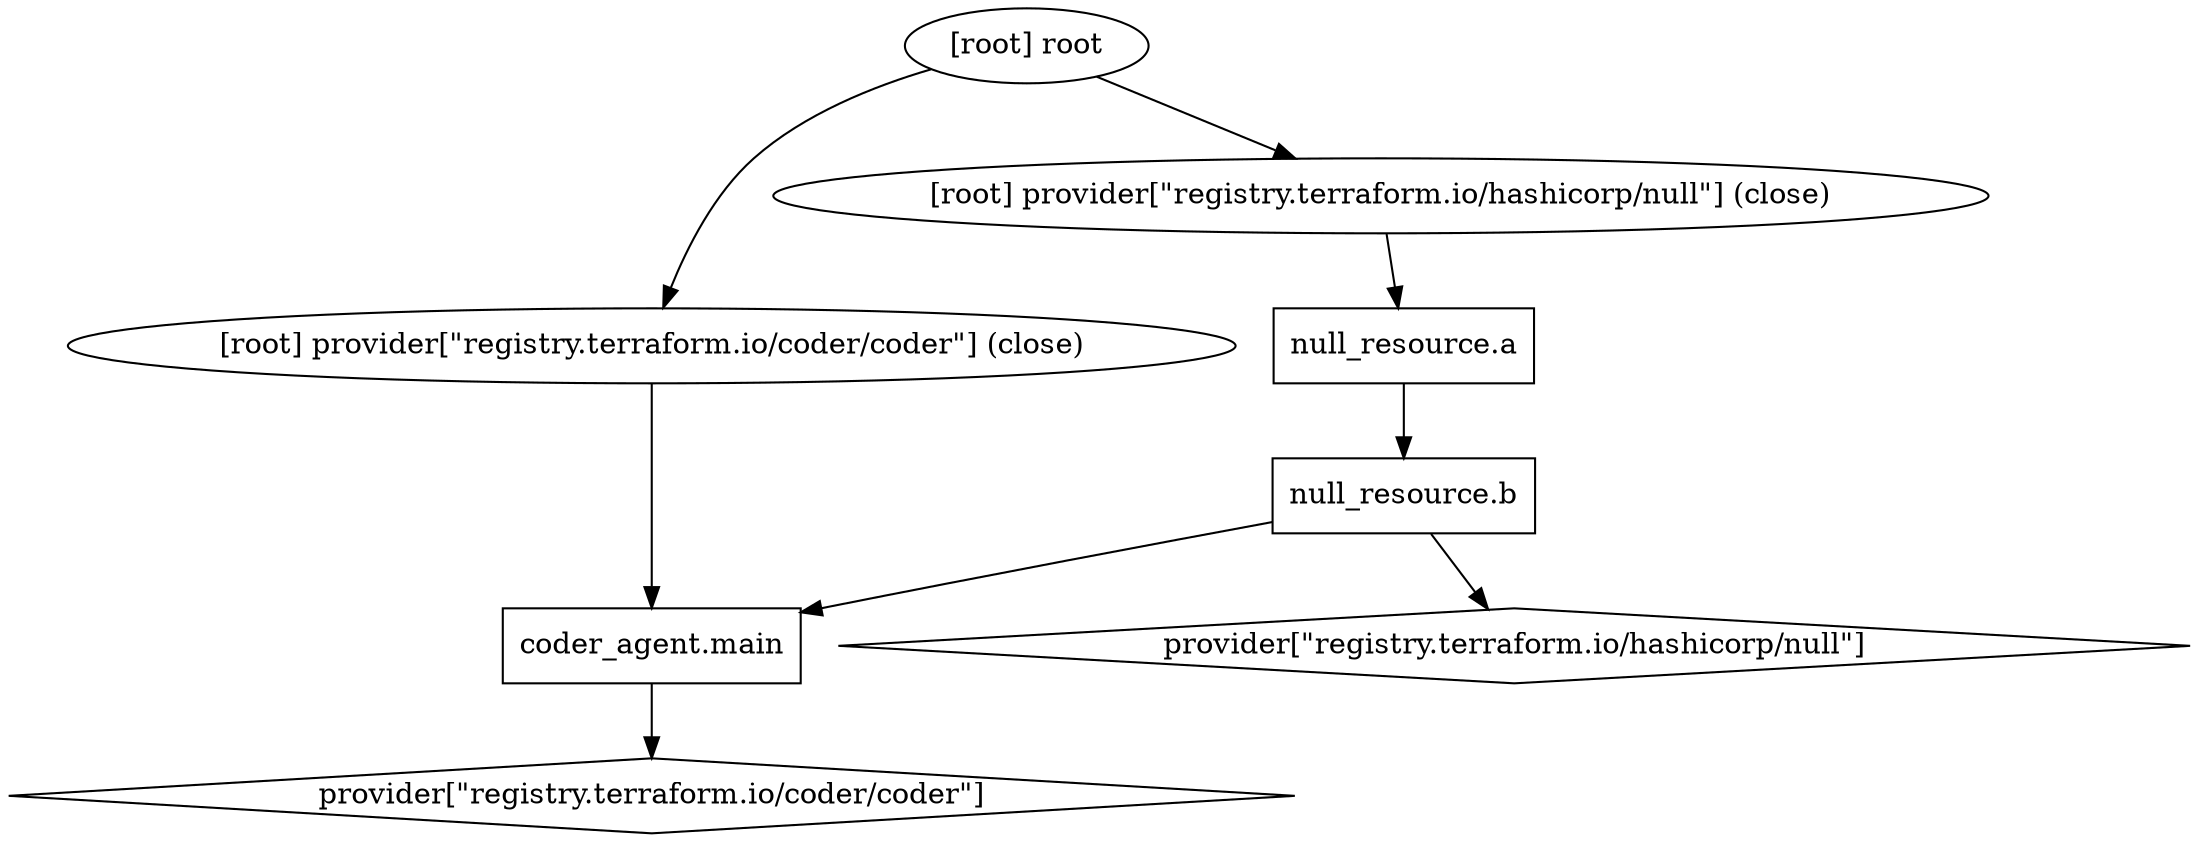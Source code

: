 digraph {
	compound = "true"
	newrank = "true"
	subgraph "root" {
		"[root] coder_agent.main (expand)" [label = "coder_agent.main", shape = "box"]
		"[root] null_resource.a (expand)" [label = "null_resource.a", shape = "box"]
		"[root] null_resource.b (expand)" [label = "null_resource.b", shape = "box"]
		"[root] provider[\"registry.terraform.io/coder/coder\"]" [label = "provider[\"registry.terraform.io/coder/coder\"]", shape = "diamond"]
		"[root] provider[\"registry.terraform.io/hashicorp/null\"]" [label = "provider[\"registry.terraform.io/hashicorp/null\"]", shape = "diamond"]
		"[root] coder_agent.main (expand)" -> "[root] provider[\"registry.terraform.io/coder/coder\"]"
		"[root] null_resource.a (expand)" -> "[root] null_resource.b (expand)"
		"[root] null_resource.b (expand)" -> "[root] coder_agent.main (expand)"
		"[root] null_resource.b (expand)" -> "[root] provider[\"registry.terraform.io/hashicorp/null\"]"
		"[root] provider[\"registry.terraform.io/coder/coder\"] (close)" -> "[root] coder_agent.main (expand)"
		"[root] provider[\"registry.terraform.io/hashicorp/null\"] (close)" -> "[root] null_resource.a (expand)"
		"[root] root" -> "[root] provider[\"registry.terraform.io/coder/coder\"] (close)"
		"[root] root" -> "[root] provider[\"registry.terraform.io/hashicorp/null\"] (close)"
	}
}
